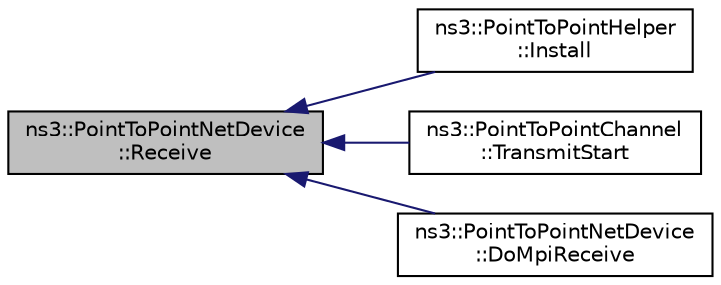 digraph "ns3::PointToPointNetDevice::Receive"
{
  edge [fontname="Helvetica",fontsize="10",labelfontname="Helvetica",labelfontsize="10"];
  node [fontname="Helvetica",fontsize="10",shape=record];
  rankdir="LR";
  Node1 [label="ns3::PointToPointNetDevice\l::Receive",height=0.2,width=0.4,color="black", fillcolor="grey75", style="filled", fontcolor="black"];
  Node1 -> Node2 [dir="back",color="midnightblue",fontsize="10",style="solid"];
  Node2 [label="ns3::PointToPointHelper\l::Install",height=0.2,width=0.4,color="black", fillcolor="white", style="filled",URL="$d5/d0d/classns3_1_1PointToPointHelper.html#aecfc3e7bc34a5fa9707b26df08ef913a"];
  Node1 -> Node3 [dir="back",color="midnightblue",fontsize="10",style="solid"];
  Node3 [label="ns3::PointToPointChannel\l::TransmitStart",height=0.2,width=0.4,color="black", fillcolor="white", style="filled",URL="$dd/da8/classns3_1_1PointToPointChannel.html#ad3032b1fa7e3e046ccd0bc7e1b5de80b",tooltip="Transmit a packet over this channel. "];
  Node1 -> Node4 [dir="back",color="midnightblue",fontsize="10",style="solid"];
  Node4 [label="ns3::PointToPointNetDevice\l::DoMpiReceive",height=0.2,width=0.4,color="black", fillcolor="white", style="filled",URL="$db/d2f/classns3_1_1PointToPointNetDevice.html#adb881a073eaa215d5b8c8dc0434a0690",tooltip="Handler for MPI receive event. "];
}
